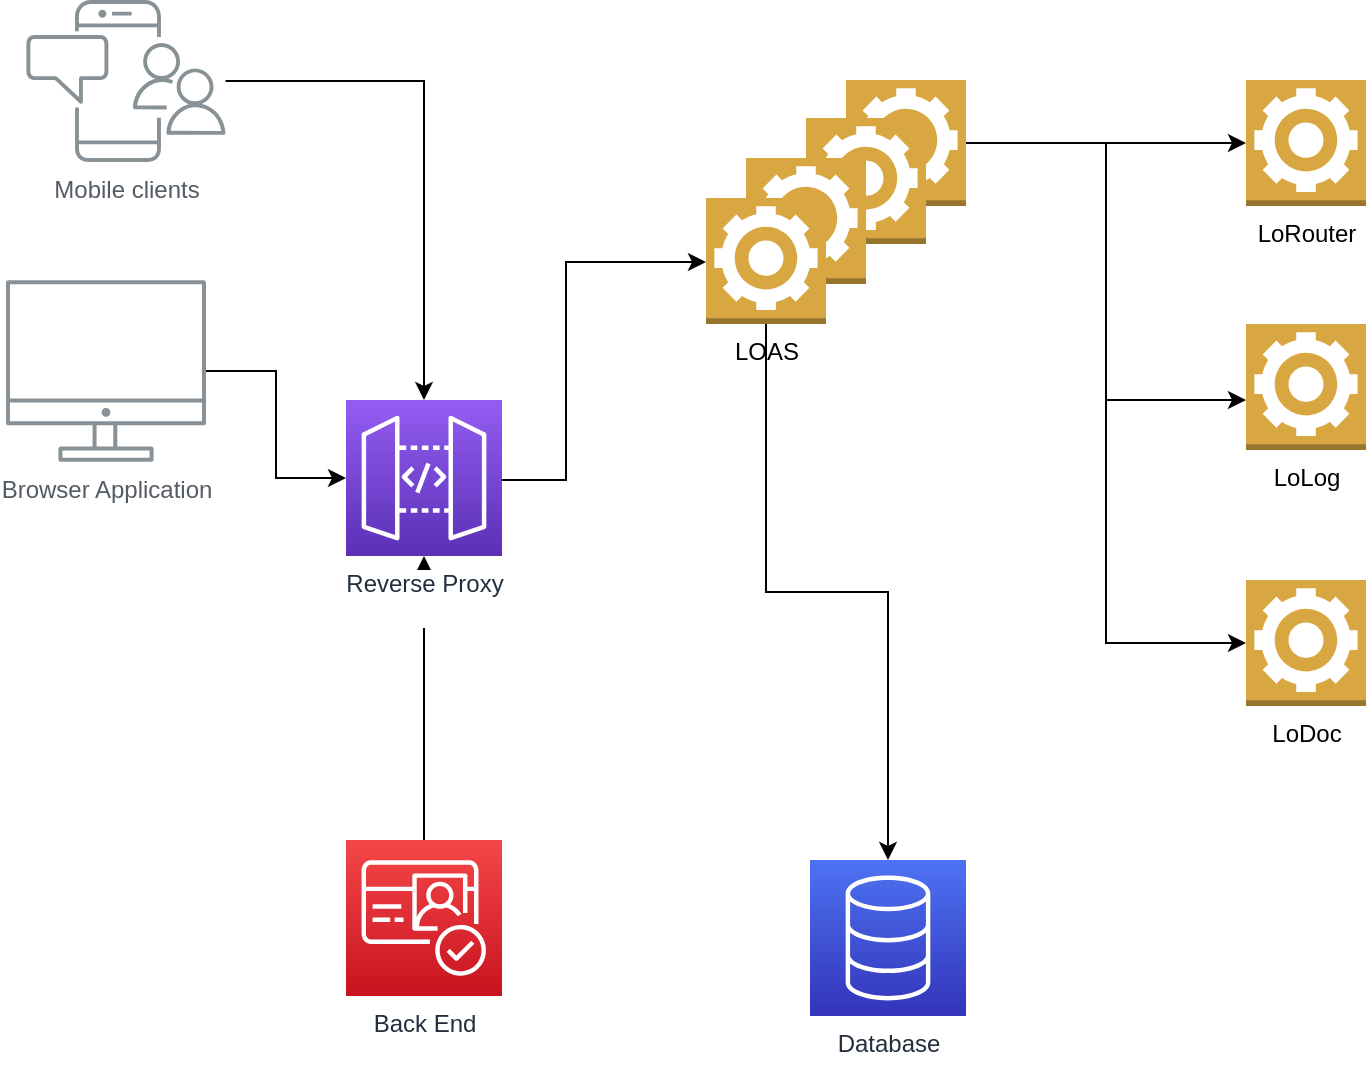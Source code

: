 <mxfile version="17.4.1" type="github">
  <diagram id="Ht1M8jgEwFfnCIfOTk4-" name="Page-1">
    <mxGraphModel dx="3167" dy="1083" grid="1" gridSize="10" guides="1" tooltips="1" connect="1" arrows="1" fold="1" page="1" pageScale="1" pageWidth="1169" pageHeight="827" math="0" shadow="0">
      <root>
        <mxCell id="0" />
        <mxCell id="1" parent="0" />
        <mxCell id="eGJCk0eEFHHQ8BQtFUSy-4" style="edgeStyle=orthogonalEdgeStyle;rounded=0;orthogonalLoop=1;jettySize=auto;html=1;" edge="1" parent="1" source="UEzPUAAOIrF-is8g5C7q-109" target="UEzPUAAOIrF-is8g5C7q-114">
          <mxGeometry relative="1" as="geometry" />
        </mxCell>
        <mxCell id="UEzPUAAOIrF-is8g5C7q-109" value="&lt;div&gt;Browser Application&lt;/div&gt;" style="outlineConnect=0;gradientColor=none;fontColor=#545B64;strokeColor=none;fillColor=#879196;dashed=0;verticalLabelPosition=bottom;verticalAlign=top;align=center;html=1;fontSize=12;fontStyle=0;aspect=fixed;shape=mxgraph.aws4.illustration_desktop;pointerEvents=1;labelBackgroundColor=#ffffff;" parent="1" vertex="1">
          <mxGeometry x="-680" y="180" width="100" height="91" as="geometry" />
        </mxCell>
        <mxCell id="eGJCk0eEFHHQ8BQtFUSy-2" style="edgeStyle=orthogonalEdgeStyle;rounded=0;orthogonalLoop=1;jettySize=auto;html=1;" edge="1" parent="1" source="UEzPUAAOIrF-is8g5C7q-110" target="UEzPUAAOIrF-is8g5C7q-114">
          <mxGeometry relative="1" as="geometry" />
        </mxCell>
        <mxCell id="UEzPUAAOIrF-is8g5C7q-110" value="Mobile clients" style="outlineConnect=0;gradientColor=none;fontColor=#545B64;strokeColor=none;fillColor=#879196;dashed=0;verticalLabelPosition=bottom;verticalAlign=top;align=center;html=1;fontSize=12;fontStyle=0;aspect=fixed;shape=mxgraph.aws4.illustration_notification;pointerEvents=1;labelBackgroundColor=#ffffff;" parent="1" vertex="1">
          <mxGeometry x="-670" y="40" width="100" height="81" as="geometry" />
        </mxCell>
        <mxCell id="eGJCk0eEFHHQ8BQtFUSy-5" style="edgeStyle=orthogonalEdgeStyle;rounded=0;orthogonalLoop=1;jettySize=auto;html=1;" edge="1" parent="1" source="UEzPUAAOIrF-is8g5C7q-111" target="UEzPUAAOIrF-is8g5C7q-114">
          <mxGeometry relative="1" as="geometry" />
        </mxCell>
        <mxCell id="UEzPUAAOIrF-is8g5C7q-111" value="&lt;div&gt;Back End&lt;/div&gt;&lt;div&gt;&lt;br&gt;&lt;/div&gt;" style="outlineConnect=0;fontColor=#232F3E;gradientColor=#F54749;gradientDirection=north;fillColor=#C7131F;strokeColor=#ffffff;dashed=0;verticalLabelPosition=bottom;verticalAlign=top;align=center;html=1;fontSize=12;fontStyle=0;aspect=fixed;shape=mxgraph.aws4.resourceIcon;resIcon=mxgraph.aws4.cognito;labelBackgroundColor=#ffffff;" parent="1" vertex="1">
          <mxGeometry x="-510" y="460" width="78" height="78" as="geometry" />
        </mxCell>
        <mxCell id="eGJCk0eEFHHQ8BQtFUSy-10" style="edgeStyle=orthogonalEdgeStyle;rounded=0;orthogonalLoop=1;jettySize=auto;html=1;" edge="1" parent="1" source="UEzPUAAOIrF-is8g5C7q-114" target="eGJCk0eEFHHQ8BQtFUSy-9">
          <mxGeometry relative="1" as="geometry">
            <Array as="points">
              <mxPoint x="-400" y="280" />
              <mxPoint x="-400" y="171" />
            </Array>
          </mxGeometry>
        </mxCell>
        <mxCell id="UEzPUAAOIrF-is8g5C7q-114" value="&lt;div&gt;Reverse Proxy&lt;/div&gt;&lt;div&gt;&lt;br&gt;&lt;/div&gt;" style="outlineConnect=0;fontColor=#232F3E;gradientColor=#945DF2;gradientDirection=north;fillColor=#5A30B5;strokeColor=#ffffff;dashed=0;verticalLabelPosition=bottom;verticalAlign=top;align=center;html=1;fontSize=12;fontStyle=0;aspect=fixed;shape=mxgraph.aws4.resourceIcon;resIcon=mxgraph.aws4.api_gateway;labelBackgroundColor=#ffffff;" parent="1" vertex="1">
          <mxGeometry x="-510" y="240" width="78" height="78" as="geometry" />
        </mxCell>
        <mxCell id="0ep-GqVsf9JIMkGAKddW-2" value="Database" style="sketch=0;points=[[0,0,0],[0.25,0,0],[0.5,0,0],[0.75,0,0],[1,0,0],[0,1,0],[0.25,1,0],[0.5,1,0],[0.75,1,0],[1,1,0],[0,0.25,0],[0,0.5,0],[0,0.75,0],[1,0.25,0],[1,0.5,0],[1,0.75,0]];outlineConnect=0;fontColor=#232F3E;gradientColor=#4D72F3;gradientDirection=north;fillColor=#3334B9;strokeColor=#ffffff;dashed=0;verticalLabelPosition=bottom;verticalAlign=top;align=center;html=1;fontSize=12;fontStyle=0;aspect=fixed;shape=mxgraph.aws4.resourceIcon;resIcon=mxgraph.aws4.database;" parent="1" vertex="1">
          <mxGeometry x="-278" y="470" width="78" height="78" as="geometry" />
        </mxCell>
        <mxCell id="eGJCk0eEFHHQ8BQtFUSy-14" style="edgeStyle=orthogonalEdgeStyle;rounded=0;orthogonalLoop=1;jettySize=auto;html=1;entryX=0;entryY=0.5;entryDx=0;entryDy=0;entryPerimeter=0;" edge="1" parent="1" source="eGJCk0eEFHHQ8BQtFUSy-6" target="eGJCk0eEFHHQ8BQtFUSy-11">
          <mxGeometry relative="1" as="geometry" />
        </mxCell>
        <mxCell id="eGJCk0eEFHHQ8BQtFUSy-15" style="edgeStyle=orthogonalEdgeStyle;rounded=0;orthogonalLoop=1;jettySize=auto;html=1;" edge="1" parent="1" source="eGJCk0eEFHHQ8BQtFUSy-6" target="eGJCk0eEFHHQ8BQtFUSy-12">
          <mxGeometry relative="1" as="geometry">
            <Array as="points">
              <mxPoint x="-130" y="112" />
              <mxPoint x="-130" y="240" />
            </Array>
          </mxGeometry>
        </mxCell>
        <mxCell id="eGJCk0eEFHHQ8BQtFUSy-16" style="edgeStyle=orthogonalEdgeStyle;rounded=0;orthogonalLoop=1;jettySize=auto;html=1;entryX=0;entryY=0.5;entryDx=0;entryDy=0;entryPerimeter=0;" edge="1" parent="1" source="eGJCk0eEFHHQ8BQtFUSy-6" target="eGJCk0eEFHHQ8BQtFUSy-13">
          <mxGeometry relative="1" as="geometry" />
        </mxCell>
        <mxCell id="eGJCk0eEFHHQ8BQtFUSy-6" value="" style="outlineConnect=0;dashed=0;verticalLabelPosition=bottom;verticalAlign=top;align=center;html=1;shape=mxgraph.aws3.worker;fillColor=#D9A741;gradientColor=none;" vertex="1" parent="1">
          <mxGeometry x="-260" y="80" width="60" height="63" as="geometry" />
        </mxCell>
        <mxCell id="eGJCk0eEFHHQ8BQtFUSy-7" value="" style="outlineConnect=0;dashed=0;verticalLabelPosition=bottom;verticalAlign=top;align=center;html=1;shape=mxgraph.aws3.worker;fillColor=#D9A741;gradientColor=none;" vertex="1" parent="1">
          <mxGeometry x="-280" y="99" width="60" height="63" as="geometry" />
        </mxCell>
        <mxCell id="eGJCk0eEFHHQ8BQtFUSy-8" value="" style="outlineConnect=0;dashed=0;verticalLabelPosition=bottom;verticalAlign=top;align=center;html=1;shape=mxgraph.aws3.worker;fillColor=#D9A741;gradientColor=none;" vertex="1" parent="1">
          <mxGeometry x="-310" y="119" width="60" height="63" as="geometry" />
        </mxCell>
        <mxCell id="eGJCk0eEFHHQ8BQtFUSy-17" style="edgeStyle=orthogonalEdgeStyle;rounded=0;orthogonalLoop=1;jettySize=auto;html=1;" edge="1" parent="1" source="eGJCk0eEFHHQ8BQtFUSy-9" target="0ep-GqVsf9JIMkGAKddW-2">
          <mxGeometry relative="1" as="geometry" />
        </mxCell>
        <mxCell id="eGJCk0eEFHHQ8BQtFUSy-9" value="&lt;div&gt;LOAS&lt;/div&gt;&lt;div&gt;&lt;br&gt;&lt;/div&gt;" style="outlineConnect=0;dashed=0;verticalLabelPosition=bottom;verticalAlign=top;align=center;html=1;shape=mxgraph.aws3.worker;fillColor=#D9A741;gradientColor=none;" vertex="1" parent="1">
          <mxGeometry x="-330" y="139" width="60" height="63" as="geometry" />
        </mxCell>
        <mxCell id="eGJCk0eEFHHQ8BQtFUSy-11" value="&lt;div&gt;LoRouter&lt;/div&gt;" style="outlineConnect=0;dashed=0;verticalLabelPosition=bottom;verticalAlign=top;align=center;html=1;shape=mxgraph.aws3.worker;fillColor=#D9A741;gradientColor=none;" vertex="1" parent="1">
          <mxGeometry x="-60" y="80" width="60" height="63" as="geometry" />
        </mxCell>
        <mxCell id="eGJCk0eEFHHQ8BQtFUSy-12" value="&lt;div&gt;LoLog&lt;/div&gt;&lt;div&gt;&lt;br&gt;&lt;/div&gt;" style="outlineConnect=0;dashed=0;verticalLabelPosition=bottom;verticalAlign=top;align=center;html=1;shape=mxgraph.aws3.worker;fillColor=#D9A741;gradientColor=none;" vertex="1" parent="1">
          <mxGeometry x="-60" y="202" width="60" height="63" as="geometry" />
        </mxCell>
        <mxCell id="eGJCk0eEFHHQ8BQtFUSy-13" value="LoDoc" style="outlineConnect=0;dashed=0;verticalLabelPosition=bottom;verticalAlign=top;align=center;html=1;shape=mxgraph.aws3.worker;fillColor=#D9A741;gradientColor=none;" vertex="1" parent="1">
          <mxGeometry x="-60" y="330" width="60" height="63" as="geometry" />
        </mxCell>
      </root>
    </mxGraphModel>
  </diagram>
</mxfile>
